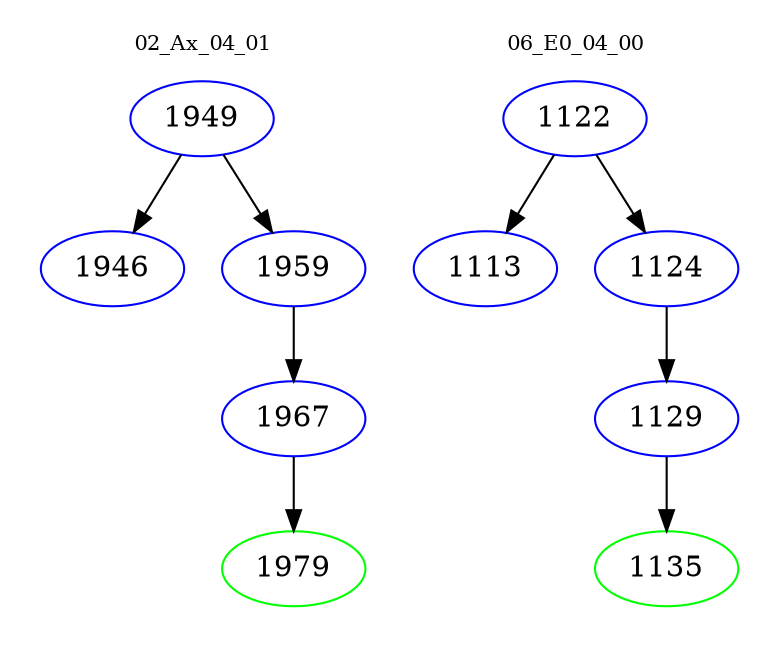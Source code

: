 digraph{
subgraph cluster_0 {
color = white
label = "02_Ax_04_01";
fontsize=10;
T0_1949 [label="1949", color="blue"]
T0_1949 -> T0_1946 [color="black"]
T0_1946 [label="1946", color="blue"]
T0_1949 -> T0_1959 [color="black"]
T0_1959 [label="1959", color="blue"]
T0_1959 -> T0_1967 [color="black"]
T0_1967 [label="1967", color="blue"]
T0_1967 -> T0_1979 [color="black"]
T0_1979 [label="1979", color="green"]
}
subgraph cluster_1 {
color = white
label = "06_E0_04_00";
fontsize=10;
T1_1122 [label="1122", color="blue"]
T1_1122 -> T1_1113 [color="black"]
T1_1113 [label="1113", color="blue"]
T1_1122 -> T1_1124 [color="black"]
T1_1124 [label="1124", color="blue"]
T1_1124 -> T1_1129 [color="black"]
T1_1129 [label="1129", color="blue"]
T1_1129 -> T1_1135 [color="black"]
T1_1135 [label="1135", color="green"]
}
}
